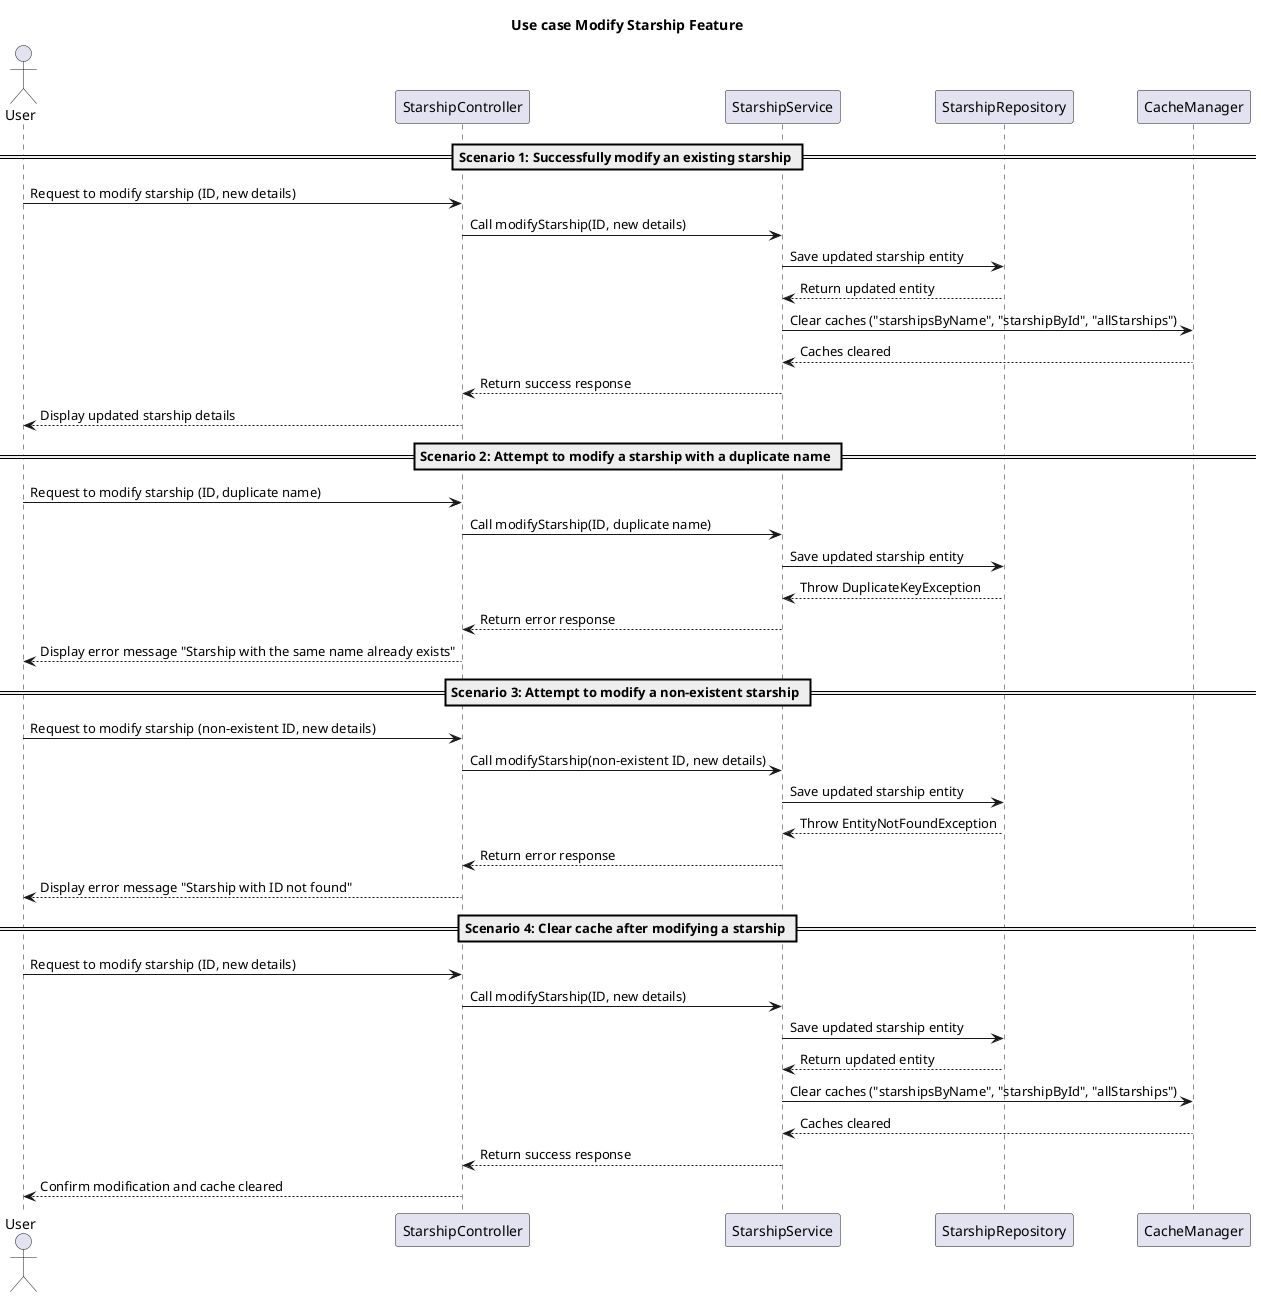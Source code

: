 @startuml
title Use case Modify Starship Feature

actor User
participant "StarshipController" as Controller
participant "StarshipService" as Service
participant "StarshipRepository" as Repository
participant "CacheManager" as Cache

== Scenario 1: Successfully modify an existing starship ==
User -> Controller: Request to modify starship (ID, new details)
Controller -> Service: Call modifyStarship(ID, new details)
Service -> Repository: Save updated starship entity
Repository --> Service: Return updated entity
Service -> Cache: Clear caches ("starshipsByName", "starshipById", "allStarships")
Cache --> Service: Caches cleared
Service --> Controller: Return success response
Controller --> User: Display updated starship details

== Scenario 2: Attempt to modify a starship with a duplicate name ==
User -> Controller: Request to modify starship (ID, duplicate name)
Controller -> Service: Call modifyStarship(ID, duplicate name)
Service -> Repository: Save updated starship entity
Repository --> Service: Throw DuplicateKeyException
Service --> Controller: Return error response
Controller --> User: Display error message "Starship with the same name already exists"

== Scenario 3: Attempt to modify a non-existent starship ==
User -> Controller: Request to modify starship (non-existent ID, new details)
Controller -> Service: Call modifyStarship(non-existent ID, new details)
Service -> Repository: Save updated starship entity
Repository --> Service: Throw EntityNotFoundException
Service --> Controller: Return error response
Controller --> User: Display error message "Starship with ID not found"

== Scenario 4: Clear cache after modifying a starship ==
User -> Controller: Request to modify starship (ID, new details)
Controller -> Service: Call modifyStarship(ID, new details)
Service -> Repository: Save updated starship entity
Repository --> Service: Return updated entity
Service -> Cache: Clear caches ("starshipsByName", "starshipById", "allStarships")
Cache --> Service: Caches cleared
Service --> Controller: Return success response
Controller --> User: Confirm modification and cache cleared

@enduml